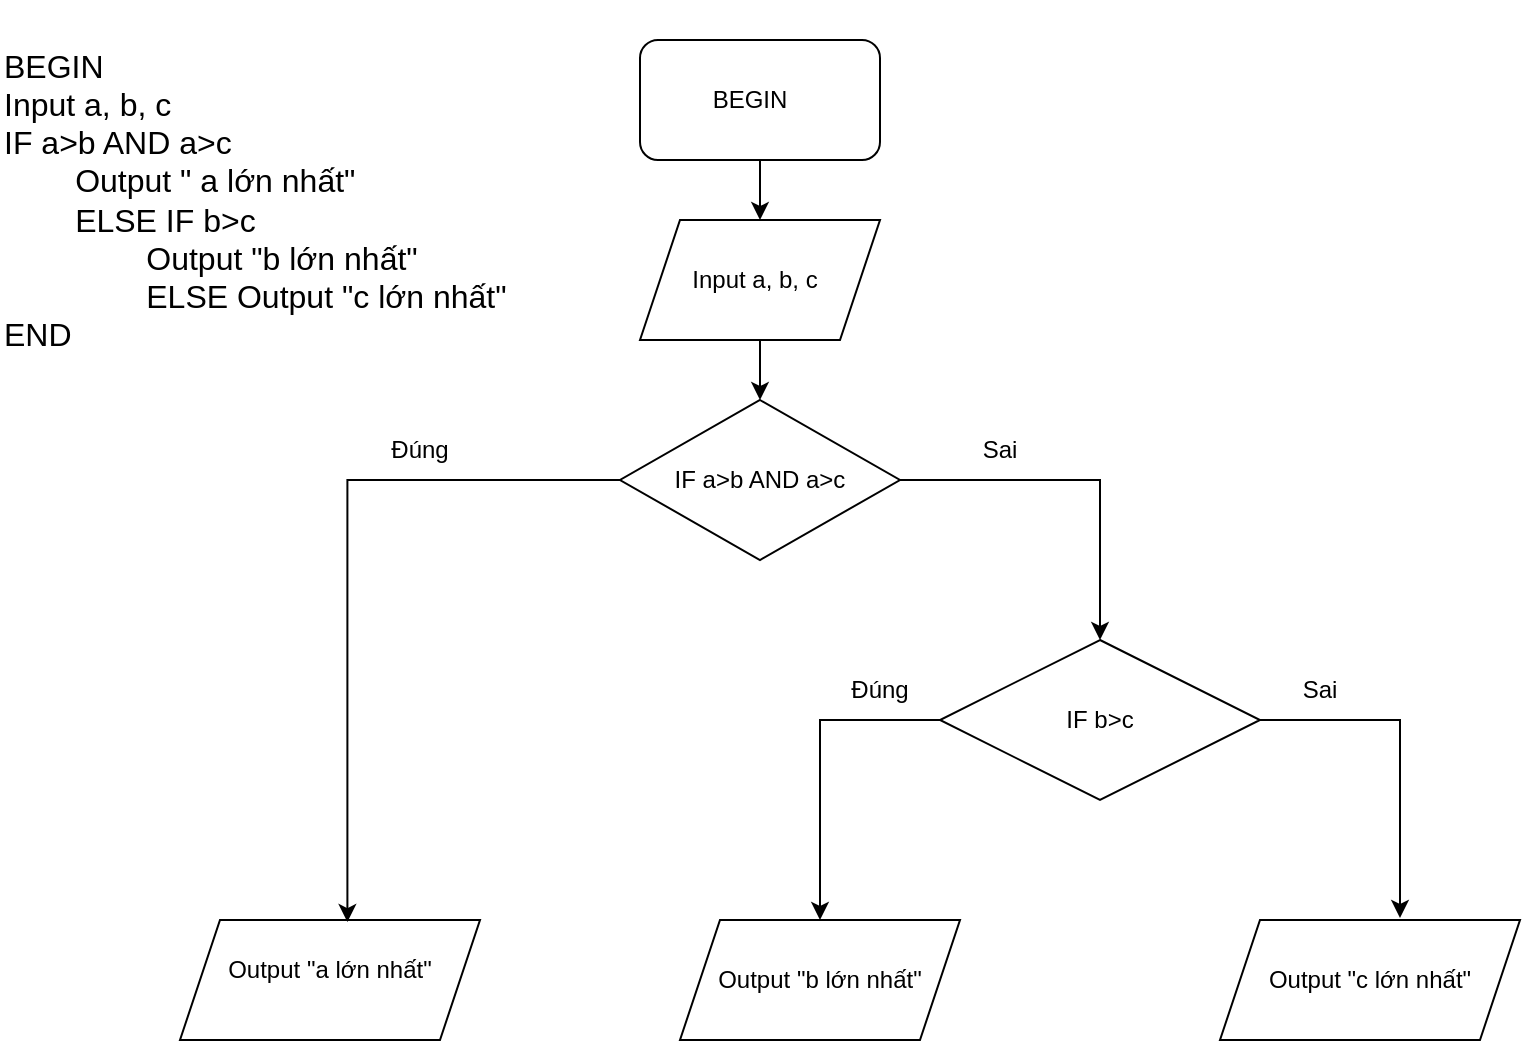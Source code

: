 <mxfile version="26.1.0">
  <diagram name="Page-1" id="udA-1HNr7EUduwr254f-">
    <mxGraphModel grid="1" page="1" gridSize="10" guides="1" tooltips="1" connect="1" arrows="1" fold="1" pageScale="1" pageWidth="850" pageHeight="1100" math="0" shadow="0">
      <root>
        <mxCell id="0" />
        <mxCell id="1" parent="0" />
        <mxCell id="27UbNU-doXRGgwfcJZeS-2" value="&lt;font style=&quot;font-size: 16px;&quot;&gt;BEGIN&lt;/font&gt;&lt;div&gt;&lt;font style=&quot;font-size: 16px;&quot;&gt;Input a, b, c&lt;/font&gt;&lt;/div&gt;&lt;div&gt;&lt;span style=&quot;font-size: 16px;&quot;&gt;IF a&amp;gt;b AND a&amp;gt;c&lt;/span&gt;&lt;/div&gt;&lt;div&gt;&lt;span style=&quot;font-size: 16px;&quot;&gt;&lt;span style=&quot;white-space: pre;&quot;&gt;&#x9;&lt;/span&gt;Output &quot; a lớn nhất&quot;&lt;br&gt;&lt;/span&gt;&lt;/div&gt;&lt;div&gt;&lt;span style=&quot;font-size: 16px;&quot;&gt;&lt;span style=&quot;white-space: pre;&quot;&gt;&#x9;&lt;/span&gt;ELSE IF b&amp;gt;c&lt;br&gt;&lt;/span&gt;&lt;/div&gt;&lt;div&gt;&lt;span style=&quot;font-size: 16px;&quot;&gt;&lt;span style=&quot;white-space: pre;&quot;&gt;&#x9;&lt;/span&gt;&lt;span style=&quot;white-space: pre;&quot;&gt;&#x9;&lt;/span&gt;Output &quot;b lớn nhất&quot;&lt;br&gt;&lt;/span&gt;&lt;/div&gt;&lt;div&gt;&lt;span style=&quot;font-size: 16px;&quot;&gt;&lt;span style=&quot;white-space: pre;&quot;&gt;&#x9;&lt;/span&gt;&lt;span style=&quot;white-space: pre;&quot;&gt;&#x9;&lt;/span&gt;ELSE Output &quot;c lớn nhất&quot;&lt;br&gt;&lt;/span&gt;&lt;/div&gt;&lt;div&gt;&lt;span style=&quot;font-size: 16px;&quot;&gt;END&lt;/span&gt;&lt;/div&gt;" style="text;html=1;align=left;verticalAlign=middle;whiteSpace=wrap;rounded=0;fillColor=default;" vertex="1" parent="1">
          <mxGeometry x="50" y="60" width="270" height="200" as="geometry" />
        </mxCell>
        <mxCell id="27UbNU-doXRGgwfcJZeS-6" style="edgeStyle=orthogonalEdgeStyle;rounded=0;orthogonalLoop=1;jettySize=auto;html=1;entryX=0.5;entryY=0;entryDx=0;entryDy=0;" edge="1" parent="1" source="27UbNU-doXRGgwfcJZeS-3" target="27UbNU-doXRGgwfcJZeS-5">
          <mxGeometry relative="1" as="geometry" />
        </mxCell>
        <mxCell id="27UbNU-doXRGgwfcJZeS-3" value="" style="rounded=1;whiteSpace=wrap;html=1;" vertex="1" parent="1">
          <mxGeometry x="370" y="80" width="120" height="60" as="geometry" />
        </mxCell>
        <mxCell id="27UbNU-doXRGgwfcJZeS-4" value="BEGIN" style="text;html=1;align=center;verticalAlign=middle;whiteSpace=wrap;rounded=0;" vertex="1" parent="1">
          <mxGeometry x="395" y="95" width="60" height="30" as="geometry" />
        </mxCell>
        <mxCell id="27UbNU-doXRGgwfcJZeS-9" style="edgeStyle=orthogonalEdgeStyle;rounded=0;orthogonalLoop=1;jettySize=auto;html=1;entryX=0.5;entryY=0;entryDx=0;entryDy=0;" edge="1" parent="1" source="27UbNU-doXRGgwfcJZeS-5" target="27UbNU-doXRGgwfcJZeS-8">
          <mxGeometry relative="1" as="geometry" />
        </mxCell>
        <mxCell id="27UbNU-doXRGgwfcJZeS-5" value="" style="shape=parallelogram;perimeter=parallelogramPerimeter;whiteSpace=wrap;html=1;fixedSize=1;" vertex="1" parent="1">
          <mxGeometry x="370" y="170" width="120" height="60" as="geometry" />
        </mxCell>
        <mxCell id="27UbNU-doXRGgwfcJZeS-7" value="Input a, b, c" style="text;html=1;align=center;verticalAlign=middle;whiteSpace=wrap;rounded=0;" vertex="1" parent="1">
          <mxGeometry x="395" y="190" width="65" height="20" as="geometry" />
        </mxCell>
        <mxCell id="27UbNU-doXRGgwfcJZeS-15" style="edgeStyle=orthogonalEdgeStyle;rounded=0;orthogonalLoop=1;jettySize=auto;html=1;entryX=0.5;entryY=0;entryDx=0;entryDy=0;" edge="1" parent="1" source="27UbNU-doXRGgwfcJZeS-8" target="27UbNU-doXRGgwfcJZeS-12">
          <mxGeometry relative="1" as="geometry" />
        </mxCell>
        <mxCell id="27UbNU-doXRGgwfcJZeS-8" value="" style="rhombus;whiteSpace=wrap;html=1;" vertex="1" parent="1">
          <mxGeometry x="360" y="260" width="140" height="80" as="geometry" />
        </mxCell>
        <mxCell id="27UbNU-doXRGgwfcJZeS-10" value="IF a&amp;gt;b AND a&amp;gt;c" style="text;html=1;align=center;verticalAlign=middle;whiteSpace=wrap;rounded=0;" vertex="1" parent="1">
          <mxGeometry x="380" y="285" width="100" height="30" as="geometry" />
        </mxCell>
        <mxCell id="27UbNU-doXRGgwfcJZeS-11" value="" style="shape=parallelogram;perimeter=parallelogramPerimeter;whiteSpace=wrap;html=1;fixedSize=1;" vertex="1" parent="1">
          <mxGeometry x="140" y="520" width="150" height="60" as="geometry" />
        </mxCell>
        <mxCell id="27UbNU-doXRGgwfcJZeS-12" value="" style="rhombus;whiteSpace=wrap;html=1;" vertex="1" parent="1">
          <mxGeometry x="520" y="380" width="160" height="80" as="geometry" />
        </mxCell>
        <mxCell id="27UbNU-doXRGgwfcJZeS-14" style="edgeStyle=orthogonalEdgeStyle;rounded=0;orthogonalLoop=1;jettySize=auto;html=1;entryX=0.558;entryY=0.017;entryDx=0;entryDy=0;entryPerimeter=0;" edge="1" parent="1" source="27UbNU-doXRGgwfcJZeS-8" target="27UbNU-doXRGgwfcJZeS-11">
          <mxGeometry relative="1" as="geometry">
            <Array as="points">
              <mxPoint x="224" y="300" />
            </Array>
          </mxGeometry>
        </mxCell>
        <mxCell id="27UbNU-doXRGgwfcJZeS-16" value="Đúng" style="text;html=1;align=center;verticalAlign=middle;whiteSpace=wrap;rounded=0;" vertex="1" parent="1">
          <mxGeometry x="230" y="270" width="60" height="30" as="geometry" />
        </mxCell>
        <mxCell id="27UbNU-doXRGgwfcJZeS-17" value="Sai" style="text;html=1;align=center;verticalAlign=middle;whiteSpace=wrap;rounded=0;" vertex="1" parent="1">
          <mxGeometry x="520" y="270" width="60" height="30" as="geometry" />
        </mxCell>
        <mxCell id="27UbNU-doXRGgwfcJZeS-18" value="Output &quot;a lớn nhất&quot;" style="text;html=1;align=center;verticalAlign=middle;whiteSpace=wrap;rounded=0;" vertex="1" parent="1">
          <mxGeometry x="160" y="530" width="110" height="30" as="geometry" />
        </mxCell>
        <mxCell id="27UbNU-doXRGgwfcJZeS-23" style="edgeStyle=orthogonalEdgeStyle;rounded=0;orthogonalLoop=1;jettySize=auto;html=1;entryX=0.5;entryY=0;entryDx=0;entryDy=0;exitX=1;exitY=1;exitDx=0;exitDy=0;" edge="1" parent="1" source="27UbNU-doXRGgwfcJZeS-26" target="27UbNU-doXRGgwfcJZeS-20">
          <mxGeometry relative="1" as="geometry">
            <Array as="points">
              <mxPoint x="460" y="420" />
            </Array>
          </mxGeometry>
        </mxCell>
        <mxCell id="27UbNU-doXRGgwfcJZeS-19" value="IF b&amp;gt;c" style="text;html=1;align=center;verticalAlign=middle;whiteSpace=wrap;rounded=0;" vertex="1" parent="1">
          <mxGeometry x="570" y="405" width="60" height="30" as="geometry" />
        </mxCell>
        <mxCell id="27UbNU-doXRGgwfcJZeS-20" value="Output &quot;b lớn nhất&quot;" style="shape=parallelogram;perimeter=parallelogramPerimeter;whiteSpace=wrap;html=1;fixedSize=1;" vertex="1" parent="1">
          <mxGeometry x="390" y="520" width="140" height="60" as="geometry" />
        </mxCell>
        <mxCell id="27UbNU-doXRGgwfcJZeS-21" value="Output &quot;c lớn nhất&quot;" style="shape=parallelogram;perimeter=parallelogramPerimeter;whiteSpace=wrap;html=1;fixedSize=1;" vertex="1" parent="1">
          <mxGeometry x="660" y="520" width="150" height="60" as="geometry" />
        </mxCell>
        <mxCell id="27UbNU-doXRGgwfcJZeS-24" style="edgeStyle=orthogonalEdgeStyle;rounded=0;orthogonalLoop=1;jettySize=auto;html=1;entryX=0.6;entryY=-0.017;entryDx=0;entryDy=0;entryPerimeter=0;" edge="1" parent="1" source="27UbNU-doXRGgwfcJZeS-12" target="27UbNU-doXRGgwfcJZeS-21">
          <mxGeometry relative="1" as="geometry">
            <Array as="points">
              <mxPoint x="750" y="420" />
            </Array>
          </mxGeometry>
        </mxCell>
        <mxCell id="27UbNU-doXRGgwfcJZeS-25" value="Sai" style="text;html=1;align=center;verticalAlign=middle;whiteSpace=wrap;rounded=0;" vertex="1" parent="1">
          <mxGeometry x="680" y="390" width="60" height="30" as="geometry" />
        </mxCell>
        <mxCell id="27UbNU-doXRGgwfcJZeS-26" value="Đúng" style="text;html=1;align=center;verticalAlign=middle;whiteSpace=wrap;rounded=0;" vertex="1" parent="1">
          <mxGeometry x="460" y="390" width="60" height="30" as="geometry" />
        </mxCell>
      </root>
    </mxGraphModel>
  </diagram>
</mxfile>
